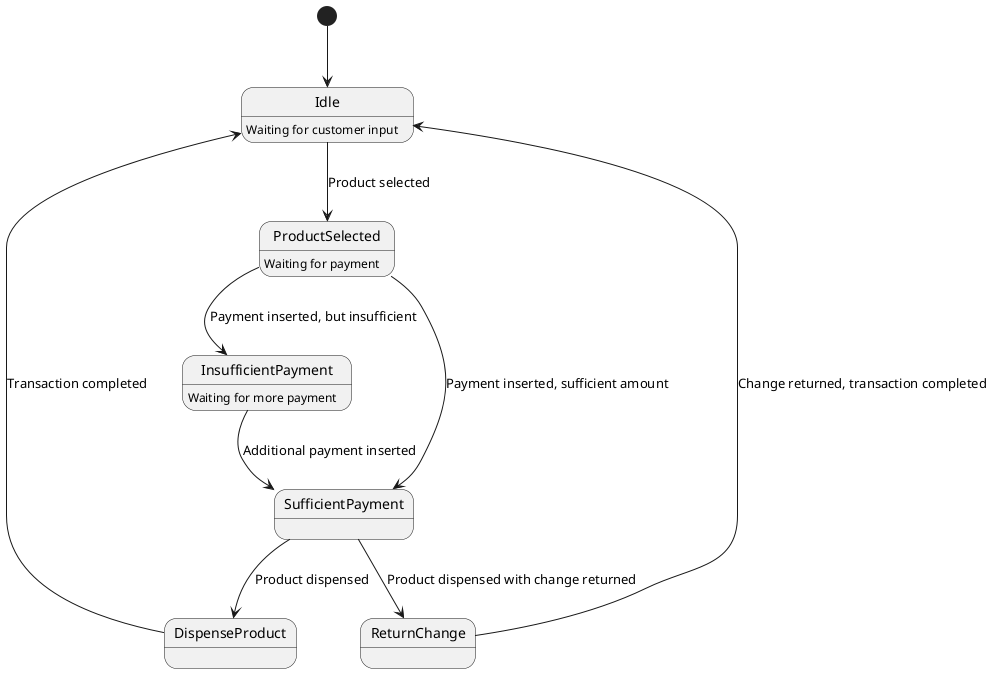 @startuml
[*] --> Idle

Idle : Waiting for customer input
Idle --> ProductSelected : Product selected

ProductSelected : Waiting for payment
ProductSelected --> InsufficientPayment : Payment inserted, but insufficient
ProductSelected --> SufficientPayment : Payment inserted, sufficient amount

InsufficientPayment : Waiting for more payment
InsufficientPayment --> SufficientPayment : Additional payment inserted

SufficientPayment --> DispenseProduct : Product dispensed
SufficientPayment --> ReturnChange : Product dispensed with change returned

DispenseProduct --> Idle : Transaction completed
ReturnChange --> Idle : Change returned, transaction completed

@enduml
